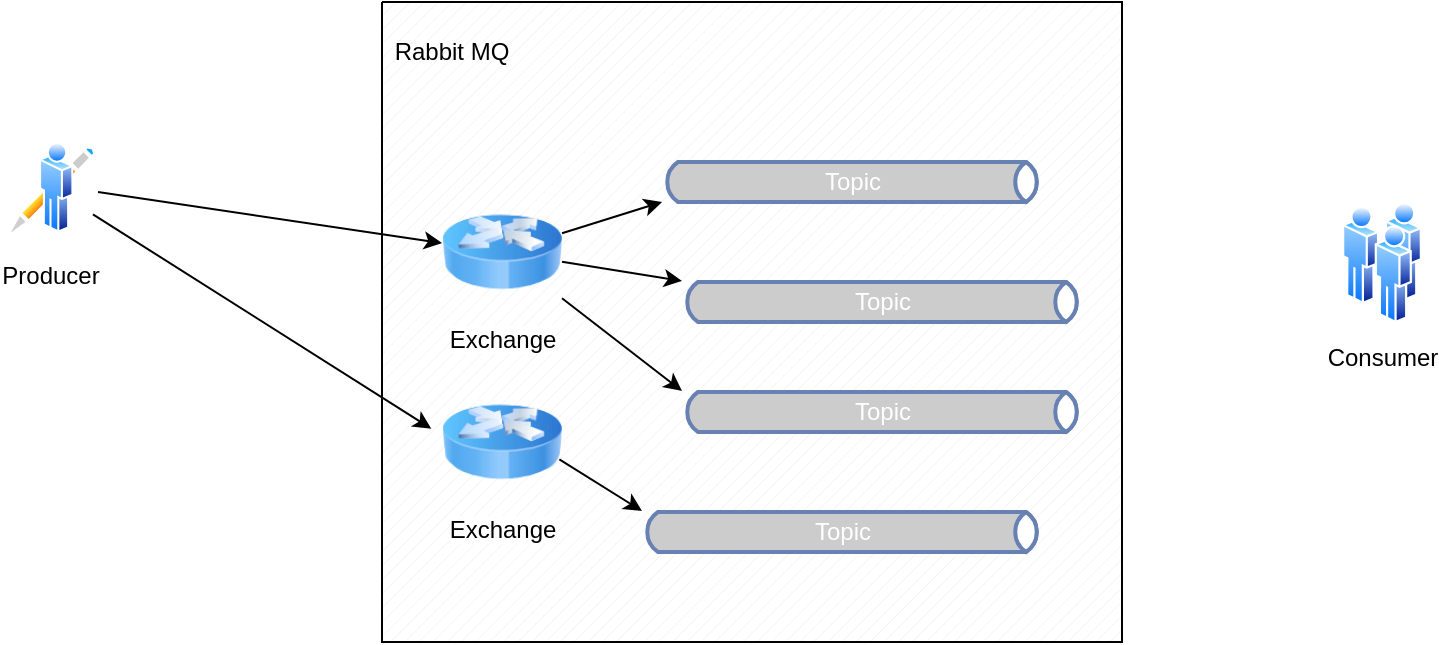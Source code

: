 <mxfile version="24.0.2" type="github">
  <diagram name="Page-1" id="sKrXxtCIiOelmCM0lyPz">
    <mxGraphModel dx="1034" dy="412" grid="1" gridSize="10" guides="1" tooltips="1" connect="1" arrows="1" fold="1" page="1" pageScale="1" pageWidth="850" pageHeight="1100" math="0" shadow="0">
      <root>
        <mxCell id="0" />
        <mxCell id="1" parent="0" />
        <mxCell id="xUoeRNa9AURS8fGXsoC8-3" value="Producer" style="image;aspect=fixed;perimeter=ellipsePerimeter;html=1;align=center;shadow=0;dashed=0;spacingTop=3;image=img/lib/active_directory/writer.svg;" vertex="1" parent="1">
          <mxGeometry x="10" y="160" width="48" height="50" as="geometry" />
        </mxCell>
        <mxCell id="xUoeRNa9AURS8fGXsoC8-4" value="Consumer" style="image;aspect=fixed;perimeter=ellipsePerimeter;html=1;align=center;shadow=0;dashed=0;spacingTop=3;image=img/lib/active_directory/users.svg;" vertex="1" parent="1">
          <mxGeometry x="680" y="190" width="40" height="60.61" as="geometry" />
        </mxCell>
        <mxCell id="xUoeRNa9AURS8fGXsoC8-6" value="" style="verticalLabelPosition=bottom;verticalAlign=top;html=1;shape=mxgraph.basic.patternFillRect;fillStyle=diag;step=5;fillStrokeWidth=0.2;fillStrokeColor=#dddddd;" vertex="1" parent="1">
          <mxGeometry x="200" y="90" width="370" height="320" as="geometry" />
        </mxCell>
        <mxCell id="xUoeRNa9AURS8fGXsoC8-8" value="Exchange" style="image;html=1;image=img/lib/clip_art/networking/Router_Icon_128x128.png" vertex="1" parent="1">
          <mxGeometry x="230" y="185" width="60" height="60" as="geometry" />
        </mxCell>
        <mxCell id="xUoeRNa9AURS8fGXsoC8-9" value="Topic" style="html=1;outlineConnect=0;fillColor=#CCCCCC;strokeColor=#6881B3;gradientColor=none;gradientDirection=north;strokeWidth=2;shape=mxgraph.networks.bus;gradientColor=none;gradientDirection=north;fontColor=#ffffff;perimeter=backbonePerimeter;backboneSize=20;" vertex="1" parent="1">
          <mxGeometry x="340" y="175" width="190" height="10" as="geometry" />
        </mxCell>
        <mxCell id="xUoeRNa9AURS8fGXsoC8-10" value="Topic" style="html=1;outlineConnect=0;fillColor=#CCCCCC;strokeColor=#6881B3;gradientColor=none;gradientDirection=north;strokeWidth=2;shape=mxgraph.networks.bus;gradientColor=none;gradientDirection=north;fontColor=#ffffff;perimeter=backbonePerimeter;backboneSize=20;" vertex="1" parent="1">
          <mxGeometry x="350" y="235" width="200" height="10" as="geometry" />
        </mxCell>
        <mxCell id="xUoeRNa9AURS8fGXsoC8-11" value="Topic" style="html=1;outlineConnect=0;fillColor=#CCCCCC;strokeColor=#6881B3;gradientColor=none;gradientDirection=north;strokeWidth=2;shape=mxgraph.networks.bus;gradientColor=none;gradientDirection=north;fontColor=#ffffff;perimeter=backbonePerimeter;backboneSize=20;" vertex="1" parent="1">
          <mxGeometry x="350" y="290" width="200" height="10" as="geometry" />
        </mxCell>
        <mxCell id="xUoeRNa9AURS8fGXsoC8-12" value="Topic" style="html=1;outlineConnect=0;fillColor=#CCCCCC;strokeColor=#6881B3;gradientColor=none;gradientDirection=north;strokeWidth=2;shape=mxgraph.networks.bus;gradientColor=none;gradientDirection=north;fontColor=#ffffff;perimeter=backbonePerimeter;backboneSize=20;" vertex="1" parent="1">
          <mxGeometry x="330" y="350" width="200" height="10" as="geometry" />
        </mxCell>
        <mxCell id="xUoeRNa9AURS8fGXsoC8-13" value="Exchange" style="image;html=1;image=img/lib/clip_art/networking/Router_Icon_128x128.png" vertex="1" parent="1">
          <mxGeometry x="230" y="280" width="60" height="60" as="geometry" />
        </mxCell>
        <mxCell id="xUoeRNa9AURS8fGXsoC8-14" value="Rabbit MQ" style="text;strokeColor=none;align=center;fillColor=none;html=1;verticalAlign=middle;whiteSpace=wrap;rounded=0;" vertex="1" parent="1">
          <mxGeometry x="200" y="100" width="70" height="30" as="geometry" />
        </mxCell>
        <mxCell id="xUoeRNa9AURS8fGXsoC8-21" value="" style="endArrow=classic;html=1;rounded=0;" edge="1" parent="1" source="xUoeRNa9AURS8fGXsoC8-8" target="xUoeRNa9AURS8fGXsoC8-9">
          <mxGeometry width="50" height="50" relative="1" as="geometry">
            <mxPoint x="400" y="260" as="sourcePoint" />
            <mxPoint x="450" y="210" as="targetPoint" />
          </mxGeometry>
        </mxCell>
        <mxCell id="xUoeRNa9AURS8fGXsoC8-22" value="" style="endArrow=classic;html=1;rounded=0;" edge="1" parent="1" source="xUoeRNa9AURS8fGXsoC8-8" target="xUoeRNa9AURS8fGXsoC8-10">
          <mxGeometry width="50" height="50" relative="1" as="geometry">
            <mxPoint x="300" y="215" as="sourcePoint" />
            <mxPoint x="350" y="199" as="targetPoint" />
          </mxGeometry>
        </mxCell>
        <mxCell id="xUoeRNa9AURS8fGXsoC8-24" value="" style="endArrow=classic;html=1;rounded=0;" edge="1" parent="1" source="xUoeRNa9AURS8fGXsoC8-8" target="xUoeRNa9AURS8fGXsoC8-11">
          <mxGeometry width="50" height="50" relative="1" as="geometry">
            <mxPoint x="300" y="223" as="sourcePoint" />
            <mxPoint x="360" y="240" as="targetPoint" />
          </mxGeometry>
        </mxCell>
        <mxCell id="xUoeRNa9AURS8fGXsoC8-25" value="" style="endArrow=classic;html=1;rounded=0;exitX=0.978;exitY=0.644;exitDx=0;exitDy=0;exitPerimeter=0;" edge="1" parent="1" source="xUoeRNa9AURS8fGXsoC8-13" target="xUoeRNa9AURS8fGXsoC8-12">
          <mxGeometry width="50" height="50" relative="1" as="geometry">
            <mxPoint x="300" y="248" as="sourcePoint" />
            <mxPoint x="360" y="295" as="targetPoint" />
          </mxGeometry>
        </mxCell>
        <mxCell id="xUoeRNa9AURS8fGXsoC8-26" value="" style="endArrow=classic;html=1;rounded=0;exitX=1;exitY=0.5;exitDx=0;exitDy=0;" edge="1" parent="1" source="xUoeRNa9AURS8fGXsoC8-3" target="xUoeRNa9AURS8fGXsoC8-8">
          <mxGeometry width="50" height="50" relative="1" as="geometry">
            <mxPoint x="80" y="180" as="sourcePoint" />
            <mxPoint x="130" y="130" as="targetPoint" />
          </mxGeometry>
        </mxCell>
        <mxCell id="xUoeRNa9AURS8fGXsoC8-27" value="" style="endArrow=classic;html=1;rounded=0;exitX=1;exitY=0.75;exitDx=0;exitDy=0;entryX=-0.089;entryY=0.389;entryDx=0;entryDy=0;entryPerimeter=0;" edge="1" parent="1" source="xUoeRNa9AURS8fGXsoC8-3" target="xUoeRNa9AURS8fGXsoC8-13">
          <mxGeometry width="50" height="50" relative="1" as="geometry">
            <mxPoint x="68" y="195" as="sourcePoint" />
            <mxPoint x="240" y="221" as="targetPoint" />
          </mxGeometry>
        </mxCell>
      </root>
    </mxGraphModel>
  </diagram>
</mxfile>
